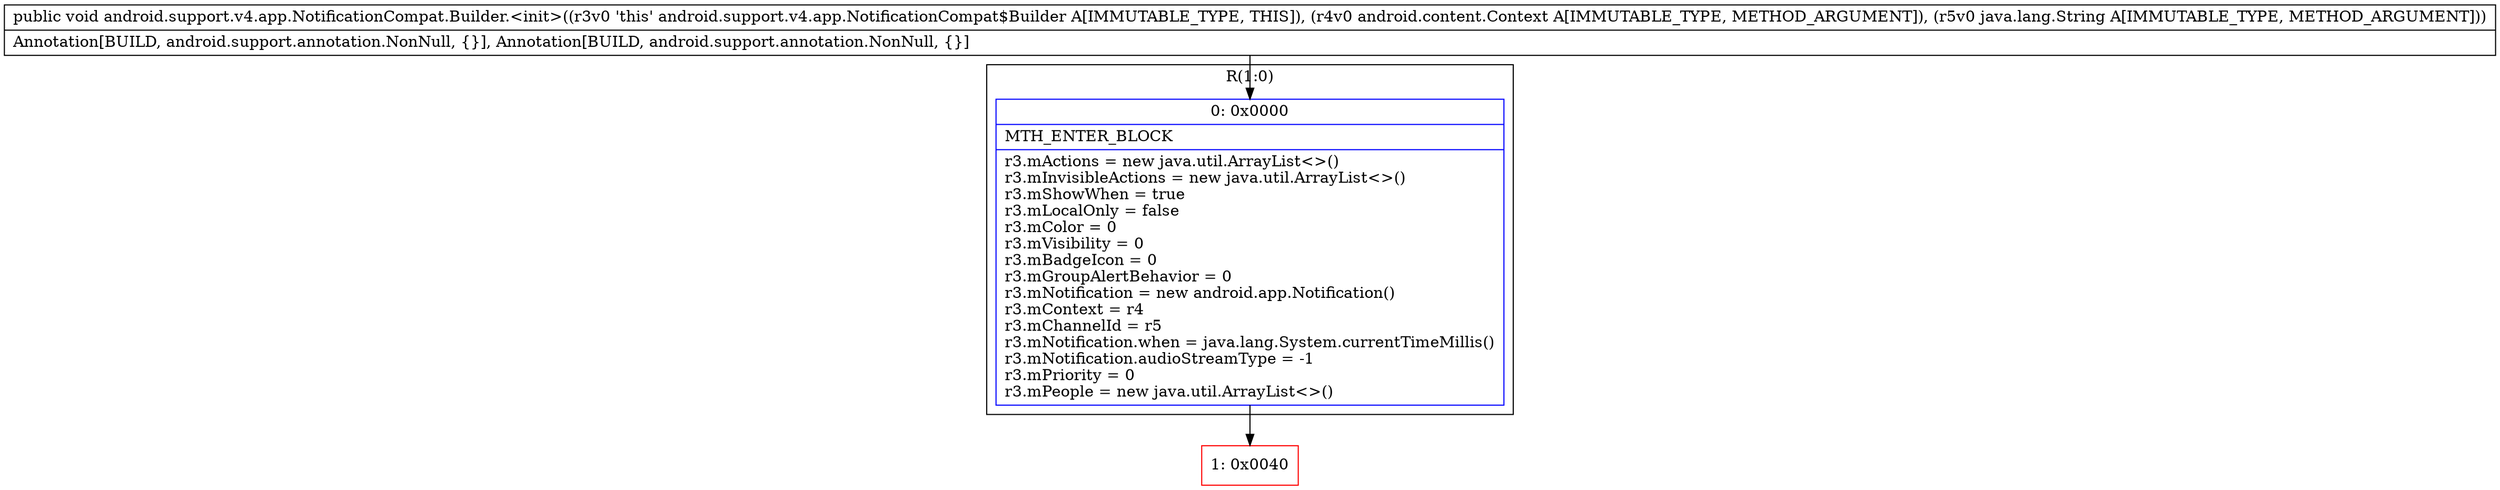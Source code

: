 digraph "CFG forandroid.support.v4.app.NotificationCompat.Builder.\<init\>(Landroid\/content\/Context;Ljava\/lang\/String;)V" {
subgraph cluster_Region_1897455001 {
label = "R(1:0)";
node [shape=record,color=blue];
Node_0 [shape=record,label="{0\:\ 0x0000|MTH_ENTER_BLOCK\l|r3.mActions = new java.util.ArrayList\<\>()\lr3.mInvisibleActions = new java.util.ArrayList\<\>()\lr3.mShowWhen = true\lr3.mLocalOnly = false\lr3.mColor = 0\lr3.mVisibility = 0\lr3.mBadgeIcon = 0\lr3.mGroupAlertBehavior = 0\lr3.mNotification = new android.app.Notification()\lr3.mContext = r4\lr3.mChannelId = r5\lr3.mNotification.when = java.lang.System.currentTimeMillis()\lr3.mNotification.audioStreamType = \-1\lr3.mPriority = 0\lr3.mPeople = new java.util.ArrayList\<\>()\l}"];
}
Node_1 [shape=record,color=red,label="{1\:\ 0x0040}"];
MethodNode[shape=record,label="{public void android.support.v4.app.NotificationCompat.Builder.\<init\>((r3v0 'this' android.support.v4.app.NotificationCompat$Builder A[IMMUTABLE_TYPE, THIS]), (r4v0 android.content.Context A[IMMUTABLE_TYPE, METHOD_ARGUMENT]), (r5v0 java.lang.String A[IMMUTABLE_TYPE, METHOD_ARGUMENT]))  | Annotation[BUILD, android.support.annotation.NonNull, \{\}], Annotation[BUILD, android.support.annotation.NonNull, \{\}]\l}"];
MethodNode -> Node_0;
Node_0 -> Node_1;
}

